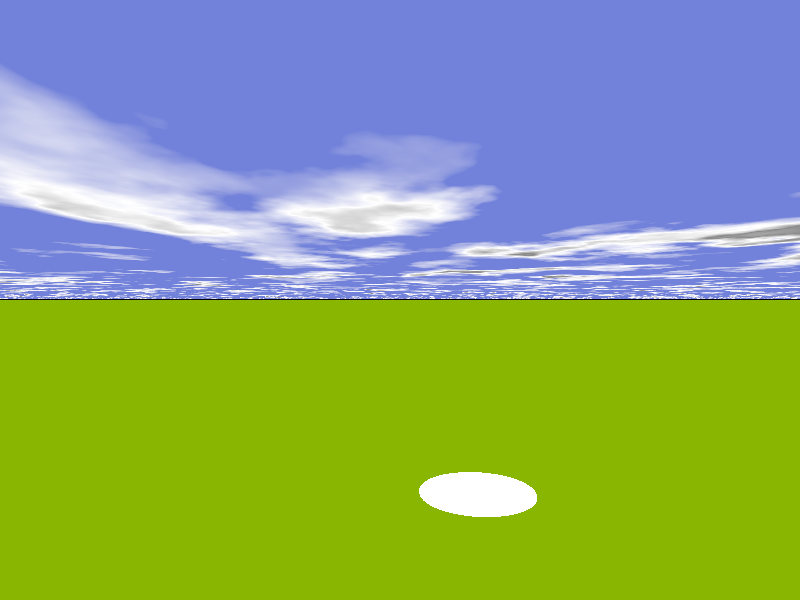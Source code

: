 // PoVRay 3.7 Scene File "animation_a_.pov"
// author:  F.A.Lohmueller, May-2016
//--------------------------------------------------------------------------
#version 3.7;
global_settings{ assumed_gamma 1.0 }
#default{ finish{ ambient 0.1 diffuse 0.9 }} 
//--------------------------------------------------------------------------
#include "colors.inc"
#include "textures.inc"
#include "glass.inc"
#include "metals.inc"
#include "golds.inc"
#include "stones.inc"
#include "woods.inc"
#include "shapes.inc"
#include "shapes2.inc"
#include "functions.inc"
#include "math.inc"
#include "transforms.inc"
//---------------------------------------------------------------------------------
//---------------------------------------------------------------------------------
#declare Camera_Number = 0 ;
//---------------------------------------------------------------------------------
// camera -------------------------------------------------------------------------
#switch ( Camera_Number )
#case (0)
  #declare Camera_Location = < 0.00, 1.00, -3.00> ;  // front view
  #declare Camera_Look_At  = < 0.00, 1.00,  0.00> ;
  #declare Camera_Angle    =  75 ;
#break
#case (1)
  #declare Camera_Location =  < 2.0 , 2.5 ,-3.0> ;  // diagonal view
  #declare Camera_Look_At  =  < 0.0 , 1.0 , 0.0> ;
  #declare Camera_Angle    =  90 ;
#break
#case (2)
  #declare Camera_Location = < 3.0, 1.0 , 0.0> ;  // right side view
  #declare Camera_Look_At  = < 0.0, 1.0,  0.0> ;
  #declare Camera_Angle    =  90 ;
#break
#case (3)
  #declare Camera_Location = < 0.00, 5.00,  0+0.000> ;  // top view
  #declare Camera_Look_At  = < 0.00, 0.00,  0+0.001> ;
  #declare Camera_Angle    = 90 ;
#break
#else
  #declare Camera_Location = < 0.00, 1.00, -3.50> ;  // front view
  #declare Camera_Look_At  = < 0.00, 1.00,  0.00> ;
  #declare Camera_Angle    =  75 ;
#break
#break
#end // of "#switch ( Camera_Number )"  
//--------------------------------------------------------------------------
camera{ // ultra_wide_angle // orthographic 
        location Camera_Location
        right    x*image_width/image_height
        angle    Camera_Angle
        look_at  Camera_Look_At
      }
// sun ---------------------------------------------------------------------
light_source{< 3000,3000,-3000> color rgb<1,1,1>*0.9}                // sun 
light_source{ Camera_Location   color rgb<0.9,0.9,1>*0.1 shadowless}// flash
// sky ---------------------------------------------------------------------
plane{<0,1,0>,1 hollow  
       texture{ pigment{ bozo turbulence 0.92
                         color_map { [0.00 rgb <0.24, 0.32, 1.0>*0.7]
                                     [0.50 rgb <0.24, 0.32, 1.0>*0.7]
                                     [0.70 rgb <1,1,1>]
                                     [0.85 rgb <0.25,0.25,0.25>]
                                     [1.0 rgb <0.5,0.5,0.5>]}
                        scale<1,1,1.5>*2.5  translate< 0,0,0>
                       }
                finish {ambient 1 diffuse 0} }      
       scale 10000}
// fog on the ground -------------------------------------------------
fog { fog_type   2
      distance   50
      color      White  
      fog_offset 0.1
      fog_alt    1.5
      turbulence 1.8
    }

// ground ------------------------------------------------------------
plane { <0,1,0>, 0 
        texture{ pigment{ color rgb<0.35,0.65,0.0>*0.72 }
                 normal { bumps 0.75 scale 0.015 }
                 finish { phong 0.1 }
               } // end of texture
      } // end of plane
//--------------------------------------------------------------------------
//---------------------------- objects in scene ----------------------------
 

#declare Tiempo = clock ;


cylinder { <0,0.01,0>,<0,2.01*Tiempo,0>, 0.30 

           texture { pigment { color rgb<1,1,1> }
                   //normal  { bumps 0.5 scale <0.005,0.25,0.005>}
                     finish  { phong 0.5 reflection 0.00 }
                   } // end of texture

           scale <1,1,1> rotate<0,0,0> translate<0.4,0,-0.3>
         } // end of cylinder -------------------------------------



//--------------------------------------------------------------------------
//--------------------------------------------------------------------------



